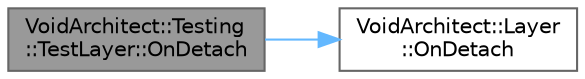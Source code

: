 digraph "VoidArchitect::Testing::TestLayer::OnDetach"
{
 // LATEX_PDF_SIZE
  bgcolor="transparent";
  edge [fontname=Helvetica,fontsize=10,labelfontname=Helvetica,labelfontsize=10];
  node [fontname=Helvetica,fontsize=10,shape=box,height=0.2,width=0.4];
  rankdir="LR";
  Node1 [id="Node000001",label="VoidArchitect::Testing\l::TestLayer::OnDetach",height=0.2,width=0.4,color="gray40", fillcolor="grey60", style="filled", fontcolor="black",tooltip=" "];
  Node1 -> Node2 [id="edge2_Node000001_Node000002",color="steelblue1",style="solid",tooltip=" "];
  Node2 [id="Node000002",label="VoidArchitect::Layer\l::OnDetach",height=0.2,width=0.4,color="grey40", fillcolor="white", style="filled",URL="$class_void_architect_1_1_layer.html#adc16928c5cacb0728f65143bf3af1b44",tooltip=" "];
}
